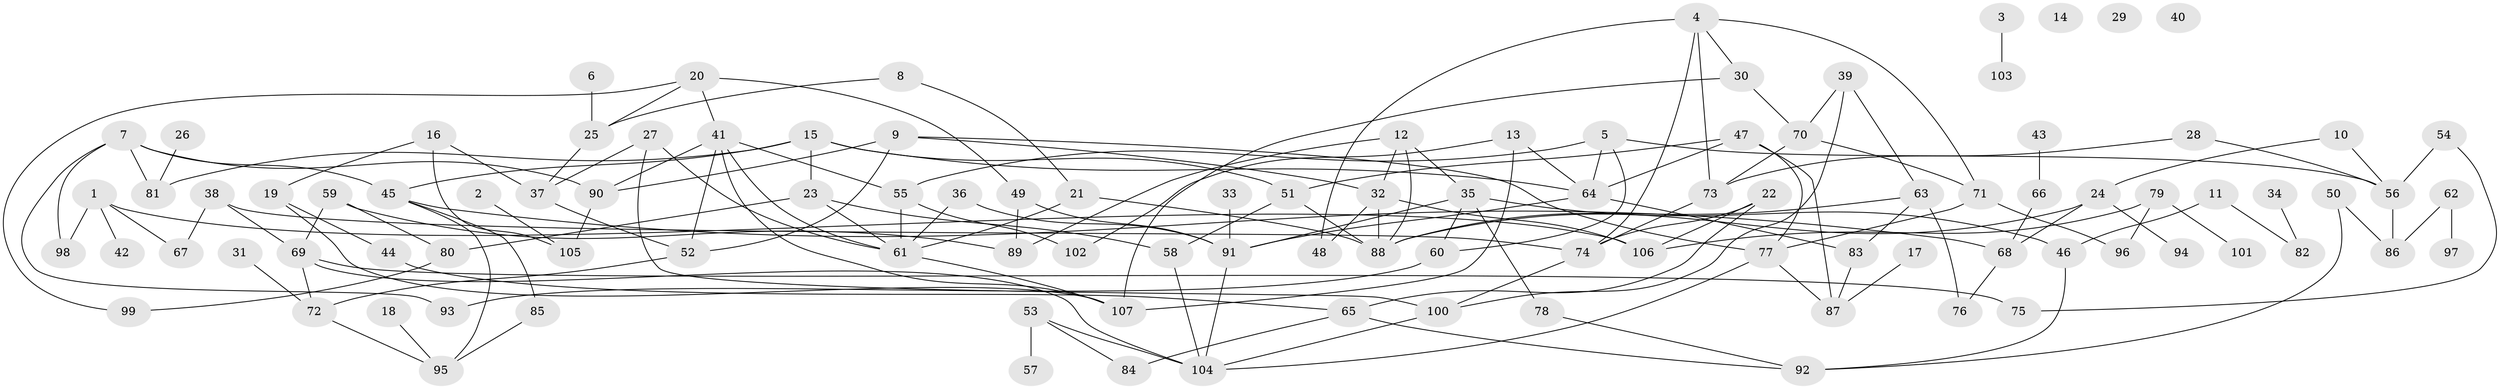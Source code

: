 // coarse degree distribution, {5: 0.10344827586206896, 6: 0.2413793103448276, 3: 0.10344827586206896, 7: 0.10344827586206896, 2: 0.20689655172413793, 4: 0.06896551724137931, 8: 0.034482758620689655, 1: 0.06896551724137931, 10: 0.034482758620689655, 9: 0.034482758620689655}
// Generated by graph-tools (version 1.1) at 2025/35/03/04/25 23:35:56]
// undirected, 107 vertices, 162 edges
graph export_dot {
  node [color=gray90,style=filled];
  1;
  2;
  3;
  4;
  5;
  6;
  7;
  8;
  9;
  10;
  11;
  12;
  13;
  14;
  15;
  16;
  17;
  18;
  19;
  20;
  21;
  22;
  23;
  24;
  25;
  26;
  27;
  28;
  29;
  30;
  31;
  32;
  33;
  34;
  35;
  36;
  37;
  38;
  39;
  40;
  41;
  42;
  43;
  44;
  45;
  46;
  47;
  48;
  49;
  50;
  51;
  52;
  53;
  54;
  55;
  56;
  57;
  58;
  59;
  60;
  61;
  62;
  63;
  64;
  65;
  66;
  67;
  68;
  69;
  70;
  71;
  72;
  73;
  74;
  75;
  76;
  77;
  78;
  79;
  80;
  81;
  82;
  83;
  84;
  85;
  86;
  87;
  88;
  89;
  90;
  91;
  92;
  93;
  94;
  95;
  96;
  97;
  98;
  99;
  100;
  101;
  102;
  103;
  104;
  105;
  106;
  107;
  1 -- 42;
  1 -- 67;
  1 -- 98;
  1 -- 106;
  2 -- 105;
  3 -- 103;
  4 -- 30;
  4 -- 48;
  4 -- 71;
  4 -- 73;
  4 -- 74;
  5 -- 55;
  5 -- 56;
  5 -- 60;
  5 -- 64;
  6 -- 25;
  7 -- 45;
  7 -- 81;
  7 -- 90;
  7 -- 93;
  7 -- 98;
  8 -- 21;
  8 -- 25;
  9 -- 32;
  9 -- 52;
  9 -- 77;
  9 -- 90;
  10 -- 24;
  10 -- 56;
  11 -- 46;
  11 -- 82;
  12 -- 32;
  12 -- 35;
  12 -- 88;
  12 -- 89;
  13 -- 64;
  13 -- 102;
  13 -- 107;
  15 -- 23;
  15 -- 45;
  15 -- 51;
  15 -- 64;
  15 -- 81;
  16 -- 19;
  16 -- 37;
  16 -- 105;
  17 -- 87;
  18 -- 95;
  19 -- 44;
  19 -- 107;
  20 -- 25;
  20 -- 41;
  20 -- 49;
  20 -- 99;
  21 -- 61;
  21 -- 88;
  22 -- 65;
  22 -- 74;
  22 -- 106;
  23 -- 58;
  23 -- 61;
  23 -- 80;
  24 -- 68;
  24 -- 88;
  24 -- 94;
  25 -- 37;
  26 -- 81;
  27 -- 37;
  27 -- 61;
  27 -- 100;
  28 -- 56;
  28 -- 73;
  30 -- 70;
  30 -- 107;
  31 -- 72;
  32 -- 48;
  32 -- 88;
  32 -- 106;
  33 -- 91;
  34 -- 82;
  35 -- 46;
  35 -- 60;
  35 -- 78;
  35 -- 91;
  36 -- 61;
  36 -- 91;
  37 -- 52;
  38 -- 67;
  38 -- 69;
  38 -- 74;
  39 -- 63;
  39 -- 70;
  39 -- 100;
  41 -- 52;
  41 -- 55;
  41 -- 61;
  41 -- 90;
  41 -- 107;
  43 -- 66;
  44 -- 65;
  45 -- 68;
  45 -- 85;
  45 -- 95;
  46 -- 92;
  47 -- 51;
  47 -- 64;
  47 -- 77;
  47 -- 87;
  49 -- 89;
  49 -- 91;
  50 -- 86;
  50 -- 92;
  51 -- 58;
  51 -- 88;
  52 -- 72;
  53 -- 57;
  53 -- 84;
  53 -- 104;
  54 -- 56;
  54 -- 75;
  55 -- 61;
  55 -- 102;
  56 -- 86;
  58 -- 104;
  59 -- 69;
  59 -- 80;
  59 -- 89;
  60 -- 93;
  61 -- 107;
  62 -- 86;
  62 -- 97;
  63 -- 76;
  63 -- 83;
  63 -- 88;
  64 -- 83;
  64 -- 91;
  65 -- 84;
  65 -- 92;
  66 -- 68;
  68 -- 76;
  69 -- 72;
  69 -- 75;
  69 -- 104;
  70 -- 71;
  70 -- 73;
  71 -- 77;
  71 -- 96;
  72 -- 95;
  73 -- 74;
  74 -- 100;
  77 -- 87;
  77 -- 104;
  78 -- 92;
  79 -- 96;
  79 -- 101;
  79 -- 106;
  80 -- 99;
  83 -- 87;
  85 -- 95;
  90 -- 105;
  91 -- 104;
  100 -- 104;
}
